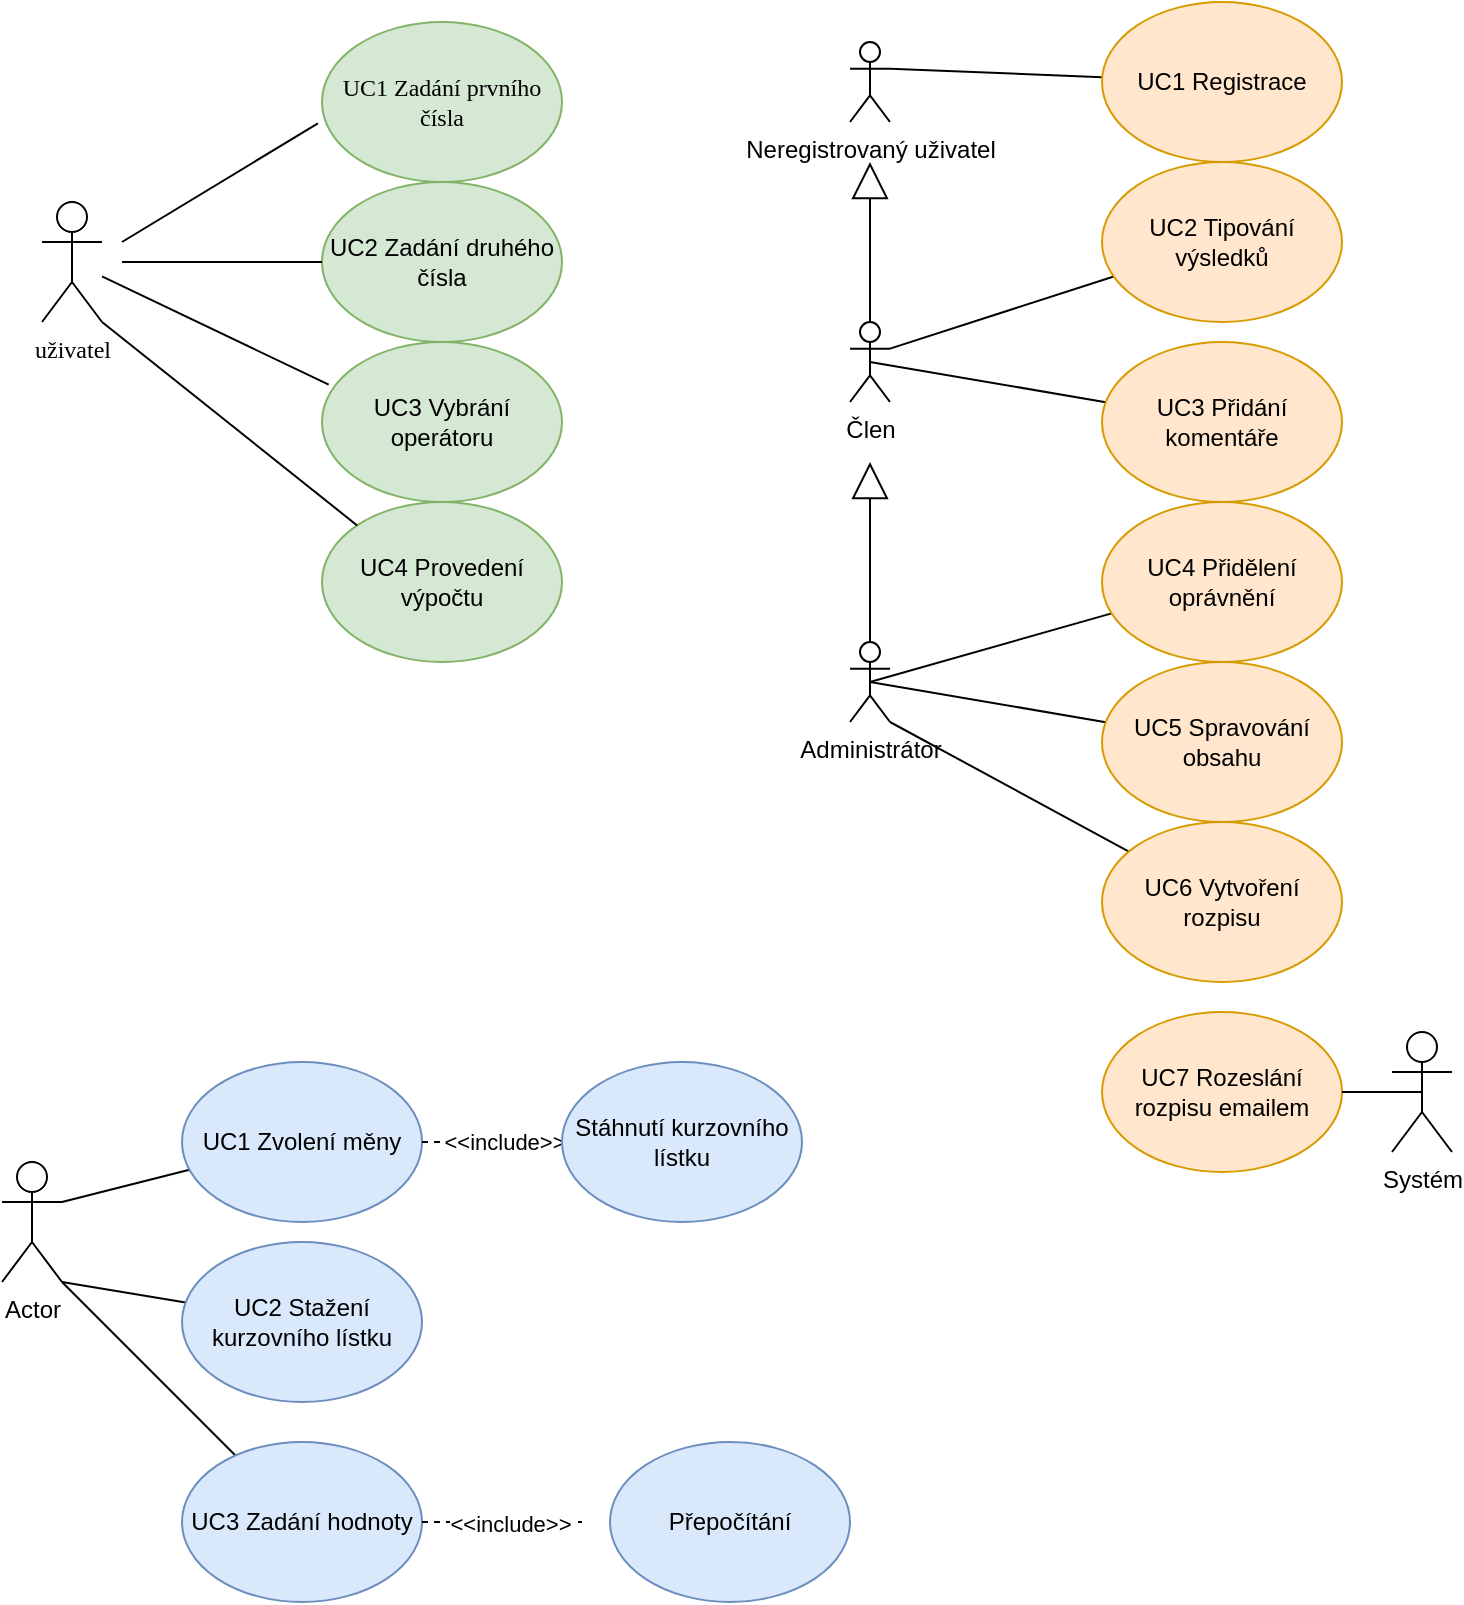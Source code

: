 <mxfile version="24.6.0" type="github">
  <diagram name="Stránka-1" id="oZLOpLgji4Mf-mIsEEb-">
    <mxGraphModel dx="794" dy="454" grid="1" gridSize="10" guides="1" tooltips="1" connect="1" arrows="1" fold="1" page="1" pageScale="1" pageWidth="827" pageHeight="1169" math="0" shadow="0">
      <root>
        <mxCell id="0" />
        <mxCell id="1" parent="0" />
        <mxCell id="irylPPjTzyN2LgkY4Rvd-1" value="UC2 Zadání druhého čísla" style="ellipse;whiteSpace=wrap;html=1;fillColor=#d5e8d4;strokeColor=#82b366;" vertex="1" parent="1">
          <mxGeometry x="210" y="90" width="120" height="80" as="geometry" />
        </mxCell>
        <mxCell id="irylPPjTzyN2LgkY4Rvd-8" value="uživatel" style="shape=umlActor;verticalLabelPosition=bottom;verticalAlign=top;html=1;outlineConnect=0;fontFamily=Verdana;" vertex="1" parent="1">
          <mxGeometry x="70" y="100" width="30" height="60" as="geometry" />
        </mxCell>
        <mxCell id="irylPPjTzyN2LgkY4Rvd-12" value="" style="endArrow=none;html=1;rounded=0;entryX=0;entryY=0.5;entryDx=0;entryDy=0;" edge="1" parent="1" target="irylPPjTzyN2LgkY4Rvd-1">
          <mxGeometry width="50" height="50" relative="1" as="geometry">
            <mxPoint x="110" y="130" as="sourcePoint" />
            <mxPoint x="430" y="230" as="targetPoint" />
            <Array as="points" />
          </mxGeometry>
        </mxCell>
        <mxCell id="irylPPjTzyN2LgkY4Rvd-13" value="UC1 Zadání prvního čísla" style="ellipse;whiteSpace=wrap;html=1;fillColor=#d5e8d4;strokeColor=#82b366;fontFamily=Verdana;" vertex="1" parent="1">
          <mxGeometry x="210" y="10" width="120" height="80" as="geometry" />
        </mxCell>
        <mxCell id="irylPPjTzyN2LgkY4Rvd-14" value="" style="endArrow=none;html=1;rounded=0;entryX=-0.017;entryY=0.633;entryDx=0;entryDy=0;entryPerimeter=0;" edge="1" parent="1" target="irylPPjTzyN2LgkY4Rvd-13">
          <mxGeometry width="50" height="50" relative="1" as="geometry">
            <mxPoint x="110" y="120" as="sourcePoint" />
            <mxPoint x="430" y="230" as="targetPoint" />
          </mxGeometry>
        </mxCell>
        <mxCell id="irylPPjTzyN2LgkY4Rvd-15" value="UC3 Vybrání operátoru" style="ellipse;whiteSpace=wrap;html=1;fillColor=#d5e8d4;strokeColor=#82b366;" vertex="1" parent="1">
          <mxGeometry x="210" y="170" width="120" height="80" as="geometry" />
        </mxCell>
        <mxCell id="irylPPjTzyN2LgkY4Rvd-16" value="" style="endArrow=none;html=1;rounded=0;entryX=0.028;entryY=0.267;entryDx=0;entryDy=0;entryPerimeter=0;" edge="1" parent="1" source="irylPPjTzyN2LgkY4Rvd-8" target="irylPPjTzyN2LgkY4Rvd-15">
          <mxGeometry width="50" height="50" relative="1" as="geometry">
            <mxPoint x="90" y="140" as="sourcePoint" />
            <mxPoint x="220" y="190" as="targetPoint" />
          </mxGeometry>
        </mxCell>
        <mxCell id="irylPPjTzyN2LgkY4Rvd-17" value="UC4 Provedení výpočtu" style="ellipse;whiteSpace=wrap;html=1;fillColor=#d5e8d4;strokeColor=#82b366;" vertex="1" parent="1">
          <mxGeometry x="210" y="250" width="120" height="80" as="geometry" />
        </mxCell>
        <mxCell id="irylPPjTzyN2LgkY4Rvd-18" value="" style="endArrow=none;html=1;rounded=0;entryX=0;entryY=0;entryDx=0;entryDy=0;exitX=1;exitY=1;exitDx=0;exitDy=0;exitPerimeter=0;" edge="1" parent="1" source="irylPPjTzyN2LgkY4Rvd-8" target="irylPPjTzyN2LgkY4Rvd-17">
          <mxGeometry width="50" height="50" relative="1" as="geometry">
            <mxPoint x="100" y="150" as="sourcePoint" />
            <mxPoint x="240" y="270" as="targetPoint" />
          </mxGeometry>
        </mxCell>
        <mxCell id="irylPPjTzyN2LgkY4Rvd-19" value="Actor" style="shape=umlActor;verticalLabelPosition=bottom;verticalAlign=top;html=1;outlineConnect=0;" vertex="1" parent="1">
          <mxGeometry x="50" y="580" width="30" height="60" as="geometry" />
        </mxCell>
        <mxCell id="irylPPjTzyN2LgkY4Rvd-20" value="" style="endArrow=none;html=1;rounded=0;exitX=1;exitY=0.333;exitDx=0;exitDy=0;exitPerimeter=0;" edge="1" parent="1" source="irylPPjTzyN2LgkY4Rvd-19" target="irylPPjTzyN2LgkY4Rvd-21">
          <mxGeometry width="50" height="50" relative="1" as="geometry">
            <mxPoint x="280" y="590" as="sourcePoint" />
            <mxPoint x="160" y="570" as="targetPoint" />
          </mxGeometry>
        </mxCell>
        <mxCell id="irylPPjTzyN2LgkY4Rvd-21" value="UC1 Zvolení měny" style="ellipse;whiteSpace=wrap;html=1;fillColor=#dae8fc;strokeColor=#6c8ebf;" vertex="1" parent="1">
          <mxGeometry x="140" y="530" width="120" height="80" as="geometry" />
        </mxCell>
        <mxCell id="irylPPjTzyN2LgkY4Rvd-25" value="" style="endArrow=none;html=1;rounded=0;exitX=1;exitY=1;exitDx=0;exitDy=0;exitPerimeter=0;" edge="1" parent="1" source="irylPPjTzyN2LgkY4Rvd-19" target="irylPPjTzyN2LgkY4Rvd-26">
          <mxGeometry width="50" height="50" relative="1" as="geometry">
            <mxPoint x="280" y="590" as="sourcePoint" />
            <mxPoint x="140" y="650" as="targetPoint" />
          </mxGeometry>
        </mxCell>
        <mxCell id="irylPPjTzyN2LgkY4Rvd-26" value="UC2 Stažení kurzovního lístku" style="ellipse;whiteSpace=wrap;html=1;fillColor=#dae8fc;strokeColor=#6c8ebf;" vertex="1" parent="1">
          <mxGeometry x="140" y="620" width="120" height="80" as="geometry" />
        </mxCell>
        <mxCell id="irylPPjTzyN2LgkY4Rvd-27" value="" style="endArrow=none;html=1;rounded=0;exitX=1;exitY=1;exitDx=0;exitDy=0;exitPerimeter=0;" edge="1" parent="1" source="irylPPjTzyN2LgkY4Rvd-19" target="irylPPjTzyN2LgkY4Rvd-28">
          <mxGeometry width="50" height="50" relative="1" as="geometry">
            <mxPoint x="280" y="590" as="sourcePoint" />
            <mxPoint x="140" y="740" as="targetPoint" />
          </mxGeometry>
        </mxCell>
        <mxCell id="irylPPjTzyN2LgkY4Rvd-28" value="UC3 Zadání hodnoty" style="ellipse;whiteSpace=wrap;html=1;fillColor=#dae8fc;strokeColor=#6c8ebf;" vertex="1" parent="1">
          <mxGeometry x="140" y="720" width="120" height="80" as="geometry" />
        </mxCell>
        <mxCell id="irylPPjTzyN2LgkY4Rvd-30" value="Přepočítání" style="ellipse;whiteSpace=wrap;html=1;fillColor=#dae8fc;strokeColor=#6c8ebf;" vertex="1" parent="1">
          <mxGeometry x="354" y="720" width="120" height="80" as="geometry" />
        </mxCell>
        <mxCell id="irylPPjTzyN2LgkY4Rvd-31" value="&amp;lt;&amp;lt;" style="endArrow=none;dashed=1;html=1;rounded=0;exitX=1;exitY=0.5;exitDx=0;exitDy=0;" edge="1" parent="1" source="irylPPjTzyN2LgkY4Rvd-21">
          <mxGeometry width="50" height="50" relative="1" as="geometry">
            <mxPoint x="280" y="710" as="sourcePoint" />
            <mxPoint x="310" y="570" as="targetPoint" />
          </mxGeometry>
        </mxCell>
        <mxCell id="irylPPjTzyN2LgkY4Rvd-33" value="&amp;lt;&amp;lt;include&amp;gt;&amp;gt;" style="edgeLabel;html=1;align=center;verticalAlign=middle;resizable=0;points=[];" vertex="1" connectable="0" parent="irylPPjTzyN2LgkY4Rvd-31">
          <mxGeometry x="0.133" y="1" relative="1" as="geometry">
            <mxPoint x="12" y="1" as="offset" />
          </mxGeometry>
        </mxCell>
        <mxCell id="irylPPjTzyN2LgkY4Rvd-32" value="Stáhnutí kurzovního lístku" style="ellipse;whiteSpace=wrap;html=1;fillColor=#dae8fc;strokeColor=#6c8ebf;" vertex="1" parent="1">
          <mxGeometry x="330" y="530" width="120" height="80" as="geometry" />
        </mxCell>
        <mxCell id="irylPPjTzyN2LgkY4Rvd-34" value="&amp;lt;&amp;lt;" style="endArrow=none;dashed=1;html=1;rounded=0;exitX=1;exitY=0.5;exitDx=0;exitDy=0;" edge="1" parent="1" source="irylPPjTzyN2LgkY4Rvd-28">
          <mxGeometry width="50" height="50" relative="1" as="geometry">
            <mxPoint x="280" y="710" as="sourcePoint" />
            <mxPoint x="340" y="760" as="targetPoint" />
          </mxGeometry>
        </mxCell>
        <mxCell id="irylPPjTzyN2LgkY4Rvd-35" value="&amp;lt;&amp;lt;include&amp;gt;&amp;gt;" style="edgeLabel;html=1;align=center;verticalAlign=middle;resizable=0;points=[];" vertex="1" connectable="0" parent="irylPPjTzyN2LgkY4Rvd-34">
          <mxGeometry x="0.098" y="-1" relative="1" as="geometry">
            <mxPoint as="offset" />
          </mxGeometry>
        </mxCell>
        <mxCell id="irylPPjTzyN2LgkY4Rvd-36" value="Neregistrovaný uživatel" style="shape=umlActor;verticalLabelPosition=bottom;verticalAlign=top;html=1;outlineConnect=0;" vertex="1" parent="1">
          <mxGeometry x="474" y="20" width="20" height="40" as="geometry" />
        </mxCell>
        <mxCell id="irylPPjTzyN2LgkY4Rvd-37" value="Člen" style="shape=umlActor;verticalLabelPosition=bottom;verticalAlign=top;html=1;outlineConnect=0;" vertex="1" parent="1">
          <mxGeometry x="474" y="160" width="20" height="40" as="geometry" />
        </mxCell>
        <mxCell id="irylPPjTzyN2LgkY4Rvd-38" value="Administrátor" style="shape=umlActor;verticalLabelPosition=bottom;verticalAlign=top;html=1;outlineConnect=0;" vertex="1" parent="1">
          <mxGeometry x="474" y="320" width="20" height="40" as="geometry" />
        </mxCell>
        <mxCell id="irylPPjTzyN2LgkY4Rvd-39" value="" style="endArrow=block;endSize=16;endFill=0;html=1;rounded=0;exitX=0.5;exitY=0;exitDx=0;exitDy=0;exitPerimeter=0;" edge="1" parent="1" source="irylPPjTzyN2LgkY4Rvd-38">
          <mxGeometry width="160" relative="1" as="geometry">
            <mxPoint x="500" y="230" as="sourcePoint" />
            <mxPoint x="484" y="230" as="targetPoint" />
          </mxGeometry>
        </mxCell>
        <mxCell id="irylPPjTzyN2LgkY4Rvd-41" value="" style="endArrow=block;endSize=16;endFill=0;html=1;rounded=0;exitX=0.5;exitY=0;exitDx=0;exitDy=0;exitPerimeter=0;" edge="1" parent="1" source="irylPPjTzyN2LgkY4Rvd-37">
          <mxGeometry width="160" relative="1" as="geometry">
            <mxPoint x="500" y="230" as="sourcePoint" />
            <mxPoint x="484" y="80" as="targetPoint" />
          </mxGeometry>
        </mxCell>
        <mxCell id="irylPPjTzyN2LgkY4Rvd-42" value="" style="endArrow=none;html=1;rounded=0;exitX=1;exitY=0.333;exitDx=0;exitDy=0;exitPerimeter=0;" edge="1" parent="1" source="irylPPjTzyN2LgkY4Rvd-36" target="irylPPjTzyN2LgkY4Rvd-43">
          <mxGeometry relative="1" as="geometry">
            <mxPoint x="530" y="39.5" as="sourcePoint" />
            <mxPoint x="610" y="40" as="targetPoint" />
          </mxGeometry>
        </mxCell>
        <mxCell id="irylPPjTzyN2LgkY4Rvd-43" value="UC1 Registrace" style="ellipse;whiteSpace=wrap;html=1;fillColor=#ffe6cc;strokeColor=#d79b00;" vertex="1" parent="1">
          <mxGeometry x="600" width="120" height="80" as="geometry" />
        </mxCell>
        <mxCell id="irylPPjTzyN2LgkY4Rvd-44" value="" style="endArrow=none;html=1;rounded=0;exitX=1;exitY=0.333;exitDx=0;exitDy=0;exitPerimeter=0;" edge="1" parent="1" source="irylPPjTzyN2LgkY4Rvd-37" target="irylPPjTzyN2LgkY4Rvd-45">
          <mxGeometry width="50" height="50" relative="1" as="geometry">
            <mxPoint x="550" y="230" as="sourcePoint" />
            <mxPoint x="590" y="130" as="targetPoint" />
          </mxGeometry>
        </mxCell>
        <mxCell id="irylPPjTzyN2LgkY4Rvd-45" value="UC2 Tipování výsledků" style="ellipse;whiteSpace=wrap;html=1;fillColor=#ffe6cc;strokeColor=#d79b00;" vertex="1" parent="1">
          <mxGeometry x="600" y="80" width="120" height="80" as="geometry" />
        </mxCell>
        <mxCell id="irylPPjTzyN2LgkY4Rvd-48" value="" style="endArrow=none;html=1;rounded=0;exitX=0.5;exitY=0.5;exitDx=0;exitDy=0;exitPerimeter=0;" edge="1" parent="1" source="irylPPjTzyN2LgkY4Rvd-37" target="irylPPjTzyN2LgkY4Rvd-49">
          <mxGeometry width="50" height="50" relative="1" as="geometry">
            <mxPoint x="550" y="230" as="sourcePoint" />
            <mxPoint x="600" y="210" as="targetPoint" />
          </mxGeometry>
        </mxCell>
        <mxCell id="irylPPjTzyN2LgkY4Rvd-49" value="UC3 Přidání komentáře" style="ellipse;whiteSpace=wrap;html=1;fillColor=#ffe6cc;strokeColor=#d79b00;" vertex="1" parent="1">
          <mxGeometry x="600" y="170" width="120" height="80" as="geometry" />
        </mxCell>
        <mxCell id="irylPPjTzyN2LgkY4Rvd-50" value="" style="endArrow=none;html=1;rounded=0;exitX=0.5;exitY=0.5;exitDx=0;exitDy=0;exitPerimeter=0;" edge="1" parent="1" source="irylPPjTzyN2LgkY4Rvd-38" target="irylPPjTzyN2LgkY4Rvd-51">
          <mxGeometry width="50" height="50" relative="1" as="geometry">
            <mxPoint x="550" y="230" as="sourcePoint" />
            <mxPoint x="590" y="290" as="targetPoint" />
          </mxGeometry>
        </mxCell>
        <mxCell id="irylPPjTzyN2LgkY4Rvd-51" value="UC4 Přidělení oprávnění" style="ellipse;whiteSpace=wrap;html=1;fillColor=#ffe6cc;strokeColor=#d79b00;" vertex="1" parent="1">
          <mxGeometry x="600" y="250" width="120" height="80" as="geometry" />
        </mxCell>
        <mxCell id="irylPPjTzyN2LgkY4Rvd-52" value="" style="endArrow=none;html=1;rounded=0;exitX=0.5;exitY=0.5;exitDx=0;exitDy=0;exitPerimeter=0;" edge="1" parent="1" source="irylPPjTzyN2LgkY4Rvd-38" target="irylPPjTzyN2LgkY4Rvd-53">
          <mxGeometry width="50" height="50" relative="1" as="geometry">
            <mxPoint x="550" y="230" as="sourcePoint" />
            <mxPoint x="600" y="370" as="targetPoint" />
          </mxGeometry>
        </mxCell>
        <mxCell id="irylPPjTzyN2LgkY4Rvd-53" value="UC5 Spravování obsahu" style="ellipse;whiteSpace=wrap;html=1;fillColor=#ffe6cc;strokeColor=#d79b00;" vertex="1" parent="1">
          <mxGeometry x="600" y="330" width="120" height="80" as="geometry" />
        </mxCell>
        <mxCell id="irylPPjTzyN2LgkY4Rvd-54" value="" style="endArrow=none;html=1;rounded=0;exitX=1;exitY=1;exitDx=0;exitDy=0;exitPerimeter=0;" edge="1" parent="1" source="irylPPjTzyN2LgkY4Rvd-38" target="irylPPjTzyN2LgkY4Rvd-55">
          <mxGeometry width="50" height="50" relative="1" as="geometry">
            <mxPoint x="550" y="230" as="sourcePoint" />
            <mxPoint x="580" y="440" as="targetPoint" />
          </mxGeometry>
        </mxCell>
        <mxCell id="irylPPjTzyN2LgkY4Rvd-55" value="UC6 Vytvoření rozpisu" style="ellipse;whiteSpace=wrap;html=1;fillColor=#ffe6cc;strokeColor=#d79b00;" vertex="1" parent="1">
          <mxGeometry x="600" y="410" width="120" height="80" as="geometry" />
        </mxCell>
        <mxCell id="irylPPjTzyN2LgkY4Rvd-56" value="UC7 Rozeslání rozpisu emailem" style="ellipse;whiteSpace=wrap;html=1;fillColor=#ffe6cc;strokeColor=#d79b00;" vertex="1" parent="1">
          <mxGeometry x="600" y="505" width="120" height="80" as="geometry" />
        </mxCell>
        <mxCell id="irylPPjTzyN2LgkY4Rvd-57" value="" style="endArrow=none;html=1;rounded=0;exitX=1;exitY=0.5;exitDx=0;exitDy=0;entryX=0.5;entryY=0.5;entryDx=0;entryDy=0;entryPerimeter=0;" edge="1" parent="1" source="irylPPjTzyN2LgkY4Rvd-56" target="irylPPjTzyN2LgkY4Rvd-58">
          <mxGeometry width="50" height="50" relative="1" as="geometry">
            <mxPoint x="550" y="380" as="sourcePoint" />
            <mxPoint x="760" y="545" as="targetPoint" />
          </mxGeometry>
        </mxCell>
        <mxCell id="irylPPjTzyN2LgkY4Rvd-58" value="Systém" style="shape=umlActor;verticalLabelPosition=bottom;verticalAlign=top;html=1;outlineConnect=0;" vertex="1" parent="1">
          <mxGeometry x="745" y="515" width="30" height="60" as="geometry" />
        </mxCell>
      </root>
    </mxGraphModel>
  </diagram>
</mxfile>
